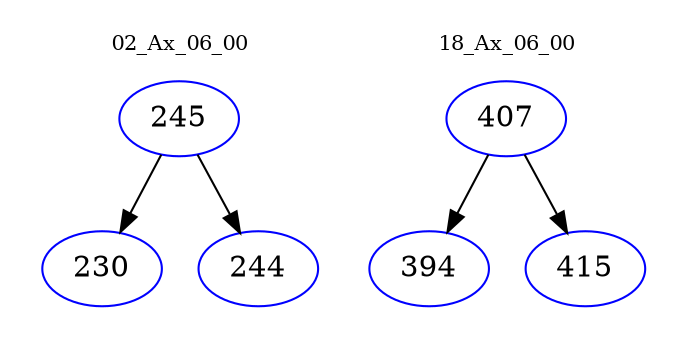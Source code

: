 digraph{
subgraph cluster_0 {
color = white
label = "02_Ax_06_00";
fontsize=10;
T0_245 [label="245", color="blue"]
T0_245 -> T0_230 [color="black"]
T0_230 [label="230", color="blue"]
T0_245 -> T0_244 [color="black"]
T0_244 [label="244", color="blue"]
}
subgraph cluster_1 {
color = white
label = "18_Ax_06_00";
fontsize=10;
T1_407 [label="407", color="blue"]
T1_407 -> T1_394 [color="black"]
T1_394 [label="394", color="blue"]
T1_407 -> T1_415 [color="black"]
T1_415 [label="415", color="blue"]
}
}
